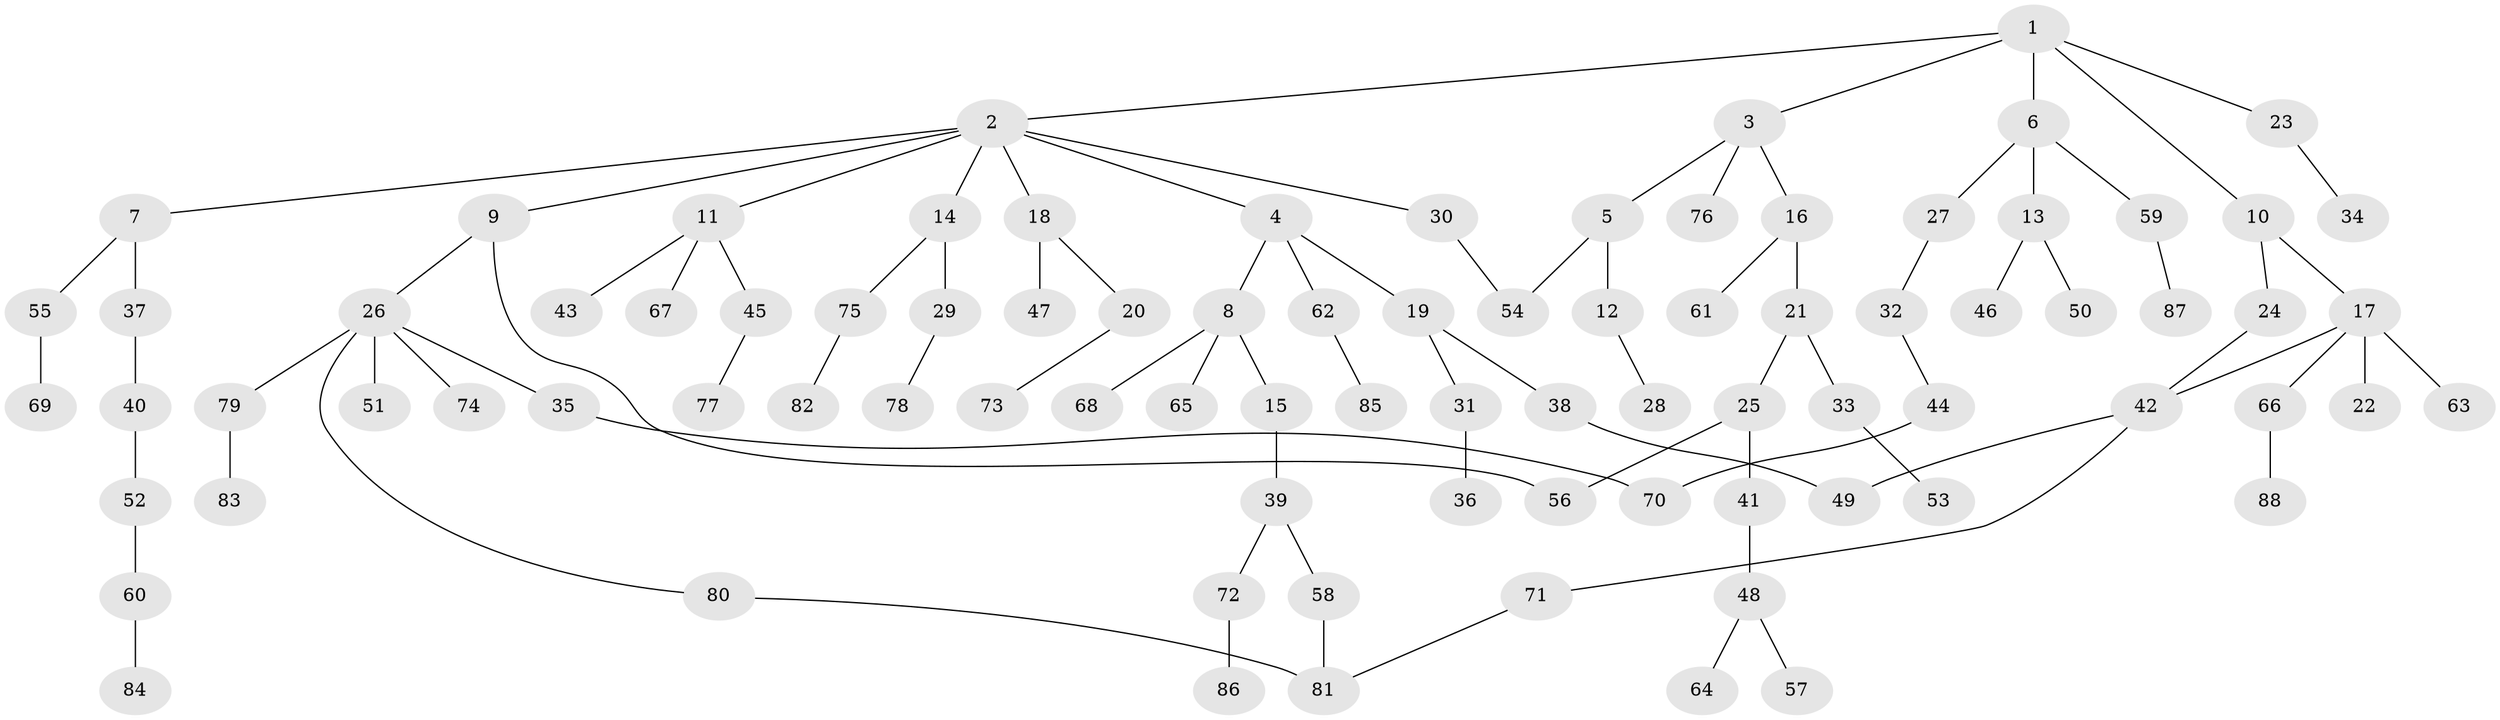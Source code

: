 // Generated by graph-tools (version 1.1) at 2025/42/03/09/25 04:42:16]
// undirected, 88 vertices, 94 edges
graph export_dot {
graph [start="1"]
  node [color=gray90,style=filled];
  1;
  2;
  3;
  4;
  5;
  6;
  7;
  8;
  9;
  10;
  11;
  12;
  13;
  14;
  15;
  16;
  17;
  18;
  19;
  20;
  21;
  22;
  23;
  24;
  25;
  26;
  27;
  28;
  29;
  30;
  31;
  32;
  33;
  34;
  35;
  36;
  37;
  38;
  39;
  40;
  41;
  42;
  43;
  44;
  45;
  46;
  47;
  48;
  49;
  50;
  51;
  52;
  53;
  54;
  55;
  56;
  57;
  58;
  59;
  60;
  61;
  62;
  63;
  64;
  65;
  66;
  67;
  68;
  69;
  70;
  71;
  72;
  73;
  74;
  75;
  76;
  77;
  78;
  79;
  80;
  81;
  82;
  83;
  84;
  85;
  86;
  87;
  88;
  1 -- 2;
  1 -- 3;
  1 -- 6;
  1 -- 10;
  1 -- 23;
  2 -- 4;
  2 -- 7;
  2 -- 9;
  2 -- 11;
  2 -- 14;
  2 -- 18;
  2 -- 30;
  3 -- 5;
  3 -- 16;
  3 -- 76;
  4 -- 8;
  4 -- 19;
  4 -- 62;
  5 -- 12;
  5 -- 54;
  6 -- 13;
  6 -- 27;
  6 -- 59;
  7 -- 37;
  7 -- 55;
  8 -- 15;
  8 -- 65;
  8 -- 68;
  9 -- 26;
  9 -- 56;
  10 -- 17;
  10 -- 24;
  11 -- 43;
  11 -- 45;
  11 -- 67;
  12 -- 28;
  13 -- 46;
  13 -- 50;
  14 -- 29;
  14 -- 75;
  15 -- 39;
  16 -- 21;
  16 -- 61;
  17 -- 22;
  17 -- 42;
  17 -- 63;
  17 -- 66;
  18 -- 20;
  18 -- 47;
  19 -- 31;
  19 -- 38;
  20 -- 73;
  21 -- 25;
  21 -- 33;
  23 -- 34;
  24 -- 42;
  25 -- 41;
  25 -- 56;
  26 -- 35;
  26 -- 51;
  26 -- 74;
  26 -- 79;
  26 -- 80;
  27 -- 32;
  29 -- 78;
  30 -- 54;
  31 -- 36;
  32 -- 44;
  33 -- 53;
  35 -- 70;
  37 -- 40;
  38 -- 49;
  39 -- 58;
  39 -- 72;
  40 -- 52;
  41 -- 48;
  42 -- 71;
  42 -- 49;
  44 -- 70;
  45 -- 77;
  48 -- 57;
  48 -- 64;
  52 -- 60;
  55 -- 69;
  58 -- 81;
  59 -- 87;
  60 -- 84;
  62 -- 85;
  66 -- 88;
  71 -- 81;
  72 -- 86;
  75 -- 82;
  79 -- 83;
  80 -- 81;
}
